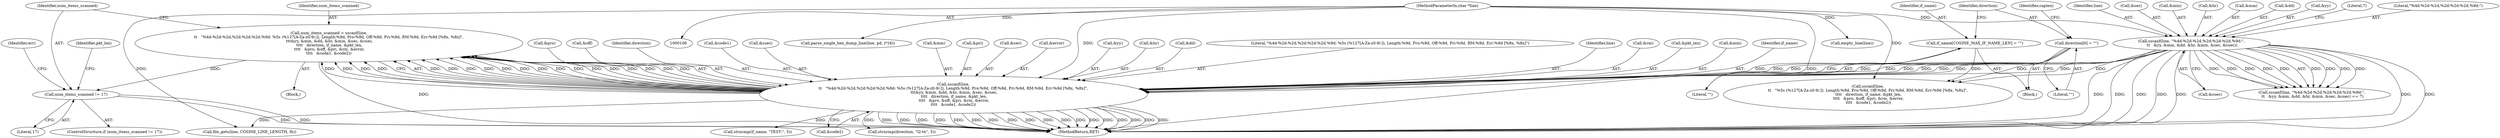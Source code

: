 digraph "0_wireshark_a66628e425db725df1ac52a3c573a03357060ddd@API" {
"1000175" [label="(Call,num_items_scanned = sscanf(line,\n\t\t   \"%4d-%2d-%2d,%2d:%2d:%2d.%9d: %5s (%127[A-Za-z0-9/:]), Length:%9d, Pro:%9d, Off:%9d, Pri:%9d, RM:%9d, Err:%9d [%8x, %8x]\",\n \t\t\t&yy, &mm, &dd, &hr, &min, &sec, &csec,\n \t\t\t\t   direction, if_name, &pkt_len,\n \t\t\t\t   &pro, &off, &pri, &rm, &error,\n\t\t\t\t   &code1, &code2))"];
"1000177" [label="(Call,sscanf(line,\n\t\t   \"%4d-%2d-%2d,%2d:%2d:%2d.%9d: %5s (%127[A-Za-z0-9/:]), Length:%9d, Pro:%9d, Off:%9d, Pri:%9d, RM:%9d, Err:%9d [%8x, %8x]\",\n \t\t\t&yy, &mm, &dd, &hr, &min, &sec, &csec,\n \t\t\t\t   direction, if_name, &pkt_len,\n \t\t\t\t   &pro, &off, &pri, &rm, &error,\n\t\t\t\t   &code1, &code2))"];
"1000156" [label="(Call,sscanf(line, \"%4d-%2d-%2d,%2d:%2d:%2d.%9d:\",\n \t\t   &yy, &mm, &dd, &hr, &min, &sec, &csec))"];
"1000110" [label="(MethodParameterIn,char *line)"];
"1000142" [label="(Call,direction[6] = \"\")"];
"1000138" [label="(Call,if_name[COSINE_MAX_IF_NAME_LEN] = \"\")"];
"1000213" [label="(Call,num_items_scanned != 17)"];
"1000180" [label="(Call,&yy)"];
"1000157" [label="(Identifier,line)"];
"1000667" [label="(Call,parse_single_hex_dump_line(line, pd, i*16))"];
"1000634" [label="(Call,file_gets(line, COSINE_LINE_LENGTH, fh))"];
"1000169" [label="(Call,&sec)"];
"1000232" [label="(Call,sscanf(line,\n\t\t   \"%5s (%127[A-Za-z0-9/:]), Length:%9d, Pro:%9d, Off:%9d, Pri:%9d, RM:%9d, Err:%9d [%8x, %8x]\",\n \t\t\t\t   direction, if_name, &pkt_len,\n \t\t\t\t   &pro, &off, &pri, &rm, &error,\n \t\t\t\t   &code1, &code2))"];
"1000186" [label="(Call,&hr)"];
"1000286" [label="(Identifier,pkt_len)"];
"1000184" [label="(Call,&dd)"];
"1000143" [label="(Identifier,direction)"];
"1000179" [label="(Literal,\"%4d-%2d-%2d,%2d:%2d:%2d.%9d: %5s (%127[A-Za-z0-9/:]), Length:%9d, Pro:%9d, Off:%9d, Pri:%9d, RM:%9d, Err:%9d [%8x, %8x]\")"];
"1000531" [label="(Call,strncmp(direction, \"l2-tx\", 5))"];
"1000213" [label="(Call,num_items_scanned != 17)"];
"1000167" [label="(Call,&min)"];
"1000214" [label="(Identifier,num_items_scanned)"];
"1000113" [label="(Block,)"];
"1000219" [label="(Identifier,err)"];
"1000165" [label="(Call,&hr)"];
"1000174" [label="(Block,)"];
"1000178" [label="(Identifier,line)"];
"1000204" [label="(Call,&rm)"];
"1000161" [label="(Call,&mm)"];
"1000659" [label="(Call,empty_line(line))"];
"1000215" [label="(Literal,17)"];
"1000177" [label="(Call,sscanf(line,\n\t\t   \"%4d-%2d-%2d,%2d:%2d:%2d.%9d: %5s (%127[A-Za-z0-9/:]), Length:%9d, Pro:%9d, Off:%9d, Pri:%9d, RM:%9d, Err:%9d [%8x, %8x]\",\n \t\t\t&yy, &mm, &dd, &hr, &min, &sec, &csec,\n \t\t\t\t   direction, if_name, &pkt_len,\n \t\t\t\t   &pro, &off, &pri, &rm, &error,\n\t\t\t\t   &code1, &code2))"];
"1000196" [label="(Call,&pkt_len)"];
"1000144" [label="(Literal,\"\")"];
"1000188" [label="(Call,&min)"];
"1000212" [label="(ControlStructure,if (num_items_scanned != 17))"];
"1000142" [label="(Call,direction[6] = \"\")"];
"1000195" [label="(Identifier,if_name)"];
"1000198" [label="(Call,&pro)"];
"1000200" [label="(Call,&off)"];
"1000163" [label="(Call,&dd)"];
"1000159" [label="(Call,&yy)"];
"1000697" [label="(MethodReturn,RET)"];
"1000152" [label="(Identifier,caplen)"];
"1000110" [label="(MethodParameterIn,char *line)"];
"1000156" [label="(Call,sscanf(line, \"%4d-%2d-%2d,%2d:%2d:%2d.%9d:\",\n \t\t   &yy, &mm, &dd, &hr, &min, &sec, &csec))"];
"1000175" [label="(Call,num_items_scanned = sscanf(line,\n\t\t   \"%4d-%2d-%2d,%2d:%2d:%2d.%9d: %5s (%127[A-Za-z0-9/:]), Length:%9d, Pro:%9d, Off:%9d, Pri:%9d, RM:%9d, Err:%9d [%8x, %8x]\",\n \t\t\t&yy, &mm, &dd, &hr, &min, &sec, &csec,\n \t\t\t\t   direction, if_name, &pkt_len,\n \t\t\t\t   &pro, &off, &pri, &rm, &error,\n\t\t\t\t   &code1, &code2))"];
"1000194" [label="(Identifier,direction)"];
"1000176" [label="(Identifier,num_items_scanned)"];
"1000208" [label="(Call,&code1)"];
"1000192" [label="(Call,&csec)"];
"1000173" [label="(Literal,7)"];
"1000140" [label="(Literal,\"\")"];
"1000158" [label="(Literal,\"%4d-%2d-%2d,%2d:%2d:%2d.%9d:\")"];
"1000182" [label="(Call,&mm)"];
"1000202" [label="(Call,&pri)"];
"1000395" [label="(Call,strncmp(if_name, \"TEST:\", 5))"];
"1000139" [label="(Identifier,if_name)"];
"1000171" [label="(Call,&csec)"];
"1000190" [label="(Call,&sec)"];
"1000155" [label="(Call,sscanf(line, \"%4d-%2d-%2d,%2d:%2d:%2d.%9d:\",\n \t\t   &yy, &mm, &dd, &hr, &min, &sec, &csec) == 7)"];
"1000210" [label="(Call,&code2)"];
"1000138" [label="(Call,if_name[COSINE_MAX_IF_NAME_LEN] = \"\")"];
"1000206" [label="(Call,&error)"];
"1000175" -> "1000174"  [label="AST: "];
"1000175" -> "1000177"  [label="CFG: "];
"1000176" -> "1000175"  [label="AST: "];
"1000177" -> "1000175"  [label="AST: "];
"1000214" -> "1000175"  [label="CFG: "];
"1000175" -> "1000697"  [label="DDG: "];
"1000177" -> "1000175"  [label="DDG: "];
"1000177" -> "1000175"  [label="DDG: "];
"1000177" -> "1000175"  [label="DDG: "];
"1000177" -> "1000175"  [label="DDG: "];
"1000177" -> "1000175"  [label="DDG: "];
"1000177" -> "1000175"  [label="DDG: "];
"1000177" -> "1000175"  [label="DDG: "];
"1000177" -> "1000175"  [label="DDG: "];
"1000177" -> "1000175"  [label="DDG: "];
"1000177" -> "1000175"  [label="DDG: "];
"1000177" -> "1000175"  [label="DDG: "];
"1000177" -> "1000175"  [label="DDG: "];
"1000177" -> "1000175"  [label="DDG: "];
"1000177" -> "1000175"  [label="DDG: "];
"1000177" -> "1000175"  [label="DDG: "];
"1000177" -> "1000175"  [label="DDG: "];
"1000177" -> "1000175"  [label="DDG: "];
"1000177" -> "1000175"  [label="DDG: "];
"1000177" -> "1000175"  [label="DDG: "];
"1000175" -> "1000213"  [label="DDG: "];
"1000177" -> "1000210"  [label="CFG: "];
"1000178" -> "1000177"  [label="AST: "];
"1000179" -> "1000177"  [label="AST: "];
"1000180" -> "1000177"  [label="AST: "];
"1000182" -> "1000177"  [label="AST: "];
"1000184" -> "1000177"  [label="AST: "];
"1000186" -> "1000177"  [label="AST: "];
"1000188" -> "1000177"  [label="AST: "];
"1000190" -> "1000177"  [label="AST: "];
"1000192" -> "1000177"  [label="AST: "];
"1000194" -> "1000177"  [label="AST: "];
"1000195" -> "1000177"  [label="AST: "];
"1000196" -> "1000177"  [label="AST: "];
"1000198" -> "1000177"  [label="AST: "];
"1000200" -> "1000177"  [label="AST: "];
"1000202" -> "1000177"  [label="AST: "];
"1000204" -> "1000177"  [label="AST: "];
"1000206" -> "1000177"  [label="AST: "];
"1000208" -> "1000177"  [label="AST: "];
"1000210" -> "1000177"  [label="AST: "];
"1000177" -> "1000697"  [label="DDG: "];
"1000177" -> "1000697"  [label="DDG: "];
"1000177" -> "1000697"  [label="DDG: "];
"1000177" -> "1000697"  [label="DDG: "];
"1000177" -> "1000697"  [label="DDG: "];
"1000177" -> "1000697"  [label="DDG: "];
"1000177" -> "1000697"  [label="DDG: "];
"1000177" -> "1000697"  [label="DDG: "];
"1000177" -> "1000697"  [label="DDG: "];
"1000177" -> "1000697"  [label="DDG: "];
"1000177" -> "1000697"  [label="DDG: "];
"1000177" -> "1000697"  [label="DDG: "];
"1000177" -> "1000697"  [label="DDG: "];
"1000177" -> "1000697"  [label="DDG: "];
"1000177" -> "1000697"  [label="DDG: "];
"1000177" -> "1000697"  [label="DDG: "];
"1000177" -> "1000697"  [label="DDG: "];
"1000177" -> "1000697"  [label="DDG: "];
"1000156" -> "1000177"  [label="DDG: "];
"1000156" -> "1000177"  [label="DDG: "];
"1000156" -> "1000177"  [label="DDG: "];
"1000156" -> "1000177"  [label="DDG: "];
"1000156" -> "1000177"  [label="DDG: "];
"1000156" -> "1000177"  [label="DDG: "];
"1000156" -> "1000177"  [label="DDG: "];
"1000156" -> "1000177"  [label="DDG: "];
"1000110" -> "1000177"  [label="DDG: "];
"1000142" -> "1000177"  [label="DDG: "];
"1000138" -> "1000177"  [label="DDG: "];
"1000177" -> "1000395"  [label="DDG: "];
"1000177" -> "1000531"  [label="DDG: "];
"1000177" -> "1000634"  [label="DDG: "];
"1000156" -> "1000155"  [label="AST: "];
"1000156" -> "1000171"  [label="CFG: "];
"1000157" -> "1000156"  [label="AST: "];
"1000158" -> "1000156"  [label="AST: "];
"1000159" -> "1000156"  [label="AST: "];
"1000161" -> "1000156"  [label="AST: "];
"1000163" -> "1000156"  [label="AST: "];
"1000165" -> "1000156"  [label="AST: "];
"1000167" -> "1000156"  [label="AST: "];
"1000169" -> "1000156"  [label="AST: "];
"1000171" -> "1000156"  [label="AST: "];
"1000173" -> "1000156"  [label="CFG: "];
"1000156" -> "1000697"  [label="DDG: "];
"1000156" -> "1000697"  [label="DDG: "];
"1000156" -> "1000697"  [label="DDG: "];
"1000156" -> "1000697"  [label="DDG: "];
"1000156" -> "1000697"  [label="DDG: "];
"1000156" -> "1000697"  [label="DDG: "];
"1000156" -> "1000697"  [label="DDG: "];
"1000156" -> "1000155"  [label="DDG: "];
"1000156" -> "1000155"  [label="DDG: "];
"1000156" -> "1000155"  [label="DDG: "];
"1000156" -> "1000155"  [label="DDG: "];
"1000156" -> "1000155"  [label="DDG: "];
"1000156" -> "1000155"  [label="DDG: "];
"1000156" -> "1000155"  [label="DDG: "];
"1000156" -> "1000155"  [label="DDG: "];
"1000156" -> "1000155"  [label="DDG: "];
"1000110" -> "1000156"  [label="DDG: "];
"1000156" -> "1000232"  [label="DDG: "];
"1000110" -> "1000106"  [label="AST: "];
"1000110" -> "1000697"  [label="DDG: "];
"1000110" -> "1000232"  [label="DDG: "];
"1000110" -> "1000634"  [label="DDG: "];
"1000110" -> "1000659"  [label="DDG: "];
"1000110" -> "1000667"  [label="DDG: "];
"1000142" -> "1000113"  [label="AST: "];
"1000142" -> "1000144"  [label="CFG: "];
"1000143" -> "1000142"  [label="AST: "];
"1000144" -> "1000142"  [label="AST: "];
"1000152" -> "1000142"  [label="CFG: "];
"1000142" -> "1000232"  [label="DDG: "];
"1000138" -> "1000113"  [label="AST: "];
"1000138" -> "1000140"  [label="CFG: "];
"1000139" -> "1000138"  [label="AST: "];
"1000140" -> "1000138"  [label="AST: "];
"1000143" -> "1000138"  [label="CFG: "];
"1000138" -> "1000232"  [label="DDG: "];
"1000213" -> "1000212"  [label="AST: "];
"1000213" -> "1000215"  [label="CFG: "];
"1000214" -> "1000213"  [label="AST: "];
"1000215" -> "1000213"  [label="AST: "];
"1000219" -> "1000213"  [label="CFG: "];
"1000286" -> "1000213"  [label="CFG: "];
"1000213" -> "1000697"  [label="DDG: "];
"1000213" -> "1000697"  [label="DDG: "];
}
